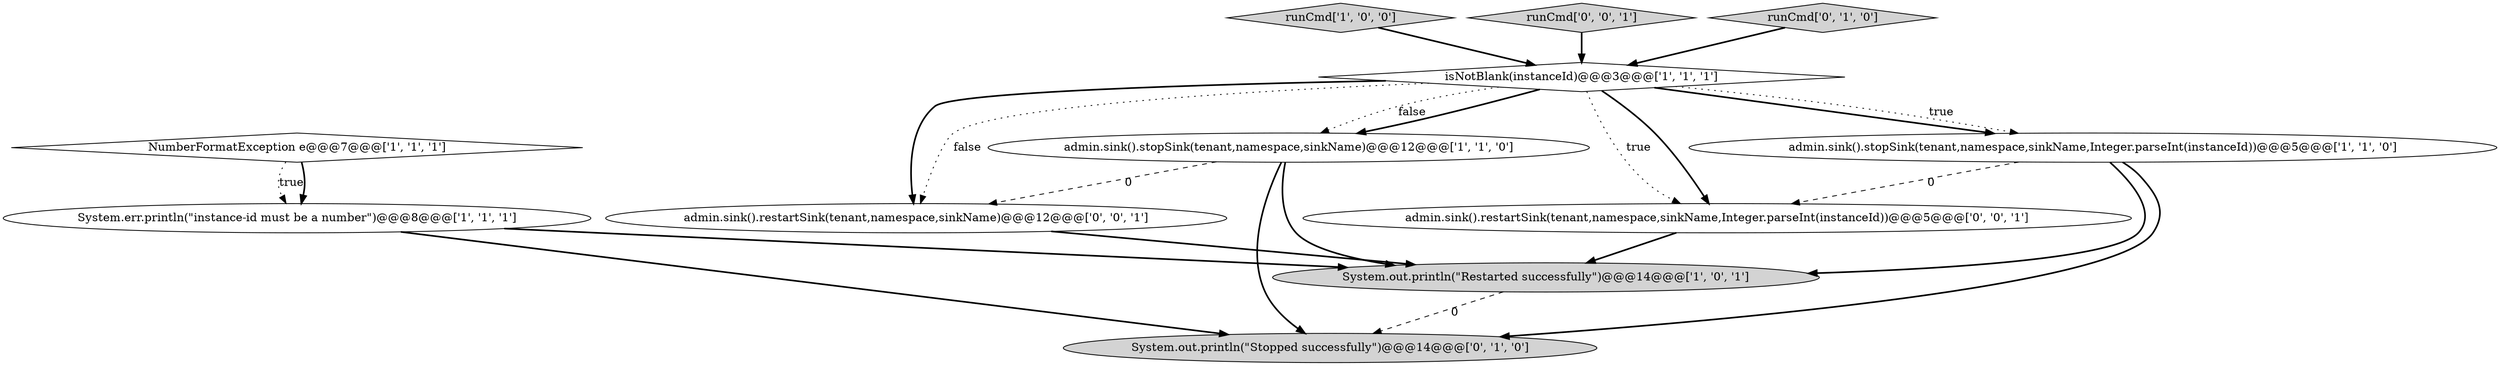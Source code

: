 digraph {
10 [style = filled, label = "admin.sink().restartSink(tenant,namespace,sinkName,Integer.parseInt(instanceId))@@@5@@@['0', '0', '1']", fillcolor = white, shape = ellipse image = "AAA0AAABBB3BBB"];
1 [style = filled, label = "System.err.println(\"instance-id must be a number\")@@@8@@@['1', '1', '1']", fillcolor = white, shape = ellipse image = "AAA0AAABBB1BBB"];
3 [style = filled, label = "runCmd['1', '0', '0']", fillcolor = lightgray, shape = diamond image = "AAA0AAABBB1BBB"];
2 [style = filled, label = "admin.sink().stopSink(tenant,namespace,sinkName)@@@12@@@['1', '1', '0']", fillcolor = white, shape = ellipse image = "AAA0AAABBB1BBB"];
0 [style = filled, label = "NumberFormatException e@@@7@@@['1', '1', '1']", fillcolor = white, shape = diamond image = "AAA0AAABBB1BBB"];
5 [style = filled, label = "System.out.println(\"Restarted successfully\")@@@14@@@['1', '0', '1']", fillcolor = lightgray, shape = ellipse image = "AAA0AAABBB1BBB"];
11 [style = filled, label = "runCmd['0', '0', '1']", fillcolor = lightgray, shape = diamond image = "AAA0AAABBB3BBB"];
7 [style = filled, label = "runCmd['0', '1', '0']", fillcolor = lightgray, shape = diamond image = "AAA0AAABBB2BBB"];
9 [style = filled, label = "admin.sink().restartSink(tenant,namespace,sinkName)@@@12@@@['0', '0', '1']", fillcolor = white, shape = ellipse image = "AAA0AAABBB3BBB"];
4 [style = filled, label = "isNotBlank(instanceId)@@@3@@@['1', '1', '1']", fillcolor = white, shape = diamond image = "AAA0AAABBB1BBB"];
6 [style = filled, label = "admin.sink().stopSink(tenant,namespace,sinkName,Integer.parseInt(instanceId))@@@5@@@['1', '1', '0']", fillcolor = white, shape = ellipse image = "AAA0AAABBB1BBB"];
8 [style = filled, label = "System.out.println(\"Stopped successfully\")@@@14@@@['0', '1', '0']", fillcolor = lightgray, shape = ellipse image = "AAA1AAABBB2BBB"];
4->6 [style = bold, label=""];
11->4 [style = bold, label=""];
0->1 [style = dotted, label="true"];
2->5 [style = bold, label=""];
4->2 [style = dotted, label="false"];
4->10 [style = dotted, label="true"];
1->8 [style = bold, label=""];
2->9 [style = dashed, label="0"];
6->8 [style = bold, label=""];
0->1 [style = bold, label=""];
2->8 [style = bold, label=""];
4->2 [style = bold, label=""];
5->8 [style = dashed, label="0"];
7->4 [style = bold, label=""];
4->9 [style = bold, label=""];
6->5 [style = bold, label=""];
4->9 [style = dotted, label="false"];
4->10 [style = bold, label=""];
6->10 [style = dashed, label="0"];
4->6 [style = dotted, label="true"];
9->5 [style = bold, label=""];
3->4 [style = bold, label=""];
10->5 [style = bold, label=""];
1->5 [style = bold, label=""];
}
